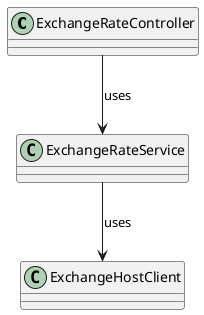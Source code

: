 @startuml

class ExchangeRateController
class ExchangeRateService
class ExchangeHostClient

ExchangeRateController --> ExchangeRateService: uses
ExchangeRateService --> ExchangeHostClient: uses

@enduml